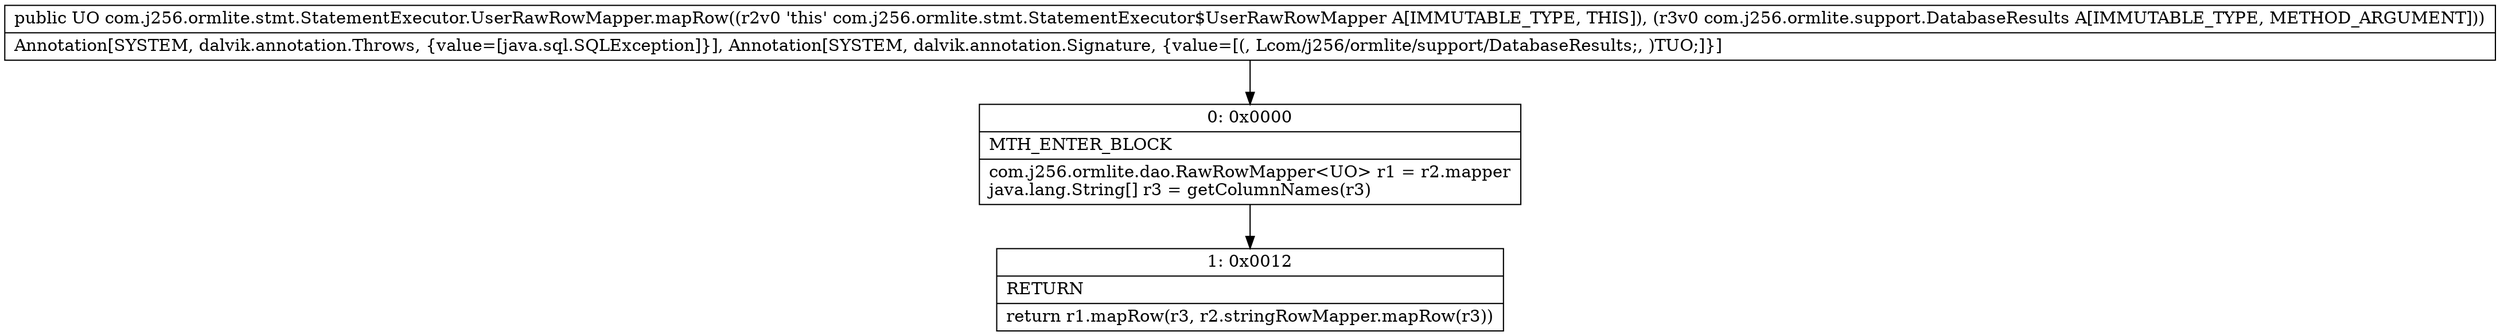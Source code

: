 digraph "CFG forcom.j256.ormlite.stmt.StatementExecutor.UserRawRowMapper.mapRow(Lcom\/j256\/ormlite\/support\/DatabaseResults;)Ljava\/lang\/Object;" {
Node_0 [shape=record,label="{0\:\ 0x0000|MTH_ENTER_BLOCK\l|com.j256.ormlite.dao.RawRowMapper\<UO\> r1 = r2.mapper\ljava.lang.String[] r3 = getColumnNames(r3)\l}"];
Node_1 [shape=record,label="{1\:\ 0x0012|RETURN\l|return r1.mapRow(r3, r2.stringRowMapper.mapRow(r3))\l}"];
MethodNode[shape=record,label="{public UO com.j256.ormlite.stmt.StatementExecutor.UserRawRowMapper.mapRow((r2v0 'this' com.j256.ormlite.stmt.StatementExecutor$UserRawRowMapper A[IMMUTABLE_TYPE, THIS]), (r3v0 com.j256.ormlite.support.DatabaseResults A[IMMUTABLE_TYPE, METHOD_ARGUMENT]))  | Annotation[SYSTEM, dalvik.annotation.Throws, \{value=[java.sql.SQLException]\}], Annotation[SYSTEM, dalvik.annotation.Signature, \{value=[(, Lcom\/j256\/ormlite\/support\/DatabaseResults;, )TUO;]\}]\l}"];
MethodNode -> Node_0;
Node_0 -> Node_1;
}

